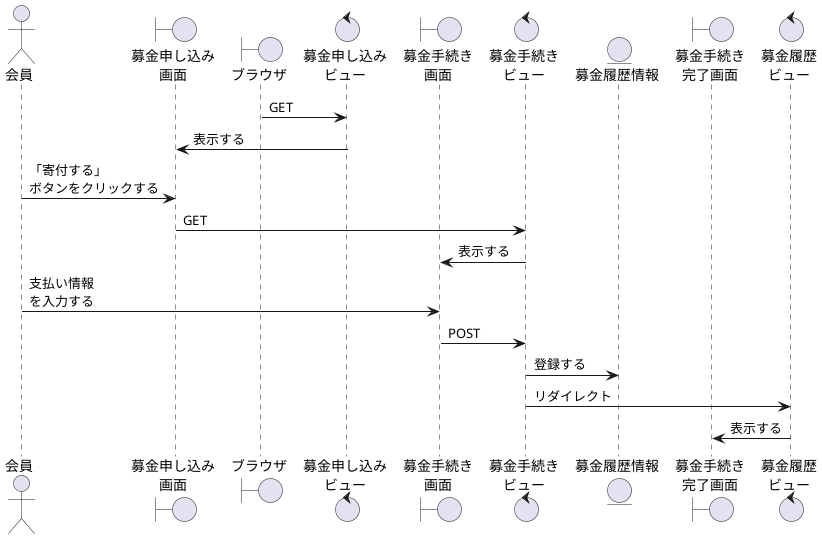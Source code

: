 @startuml money
actor "会員" as user
boundary "募金申し込み\n画面" as Moneys
boundary "ブラウザ" as brz
control "募金申し込み\nビュー" as Moneyv
boundary "募金手続き\n画面" as MoneyPs
control "募金手続き\nビュー" as MoneyPv
entity "募金履歴情報" as Moneyhistory
boundary "募金手続き\n完了画面" as MoneyPOKv
control "募金履歴\nビュー" as Moneyhistoryv

brz -> Moneyv:GET
Moneys <- Moneyv:表示する
user -> Moneys:「寄付する」\nボタンをクリックする
Moneys -> MoneyPv:GET
MoneyPs <- MoneyPv:表示する
user -> MoneyPs:支払い情報\nを入力する
MoneyPs -> MoneyPv:POST
MoneyPv -> Moneyhistory:登録する
MoneyPv -> Moneyhistoryv:リダイレクト
MoneyPOKv <- Moneyhistoryv:表示する
@enduml